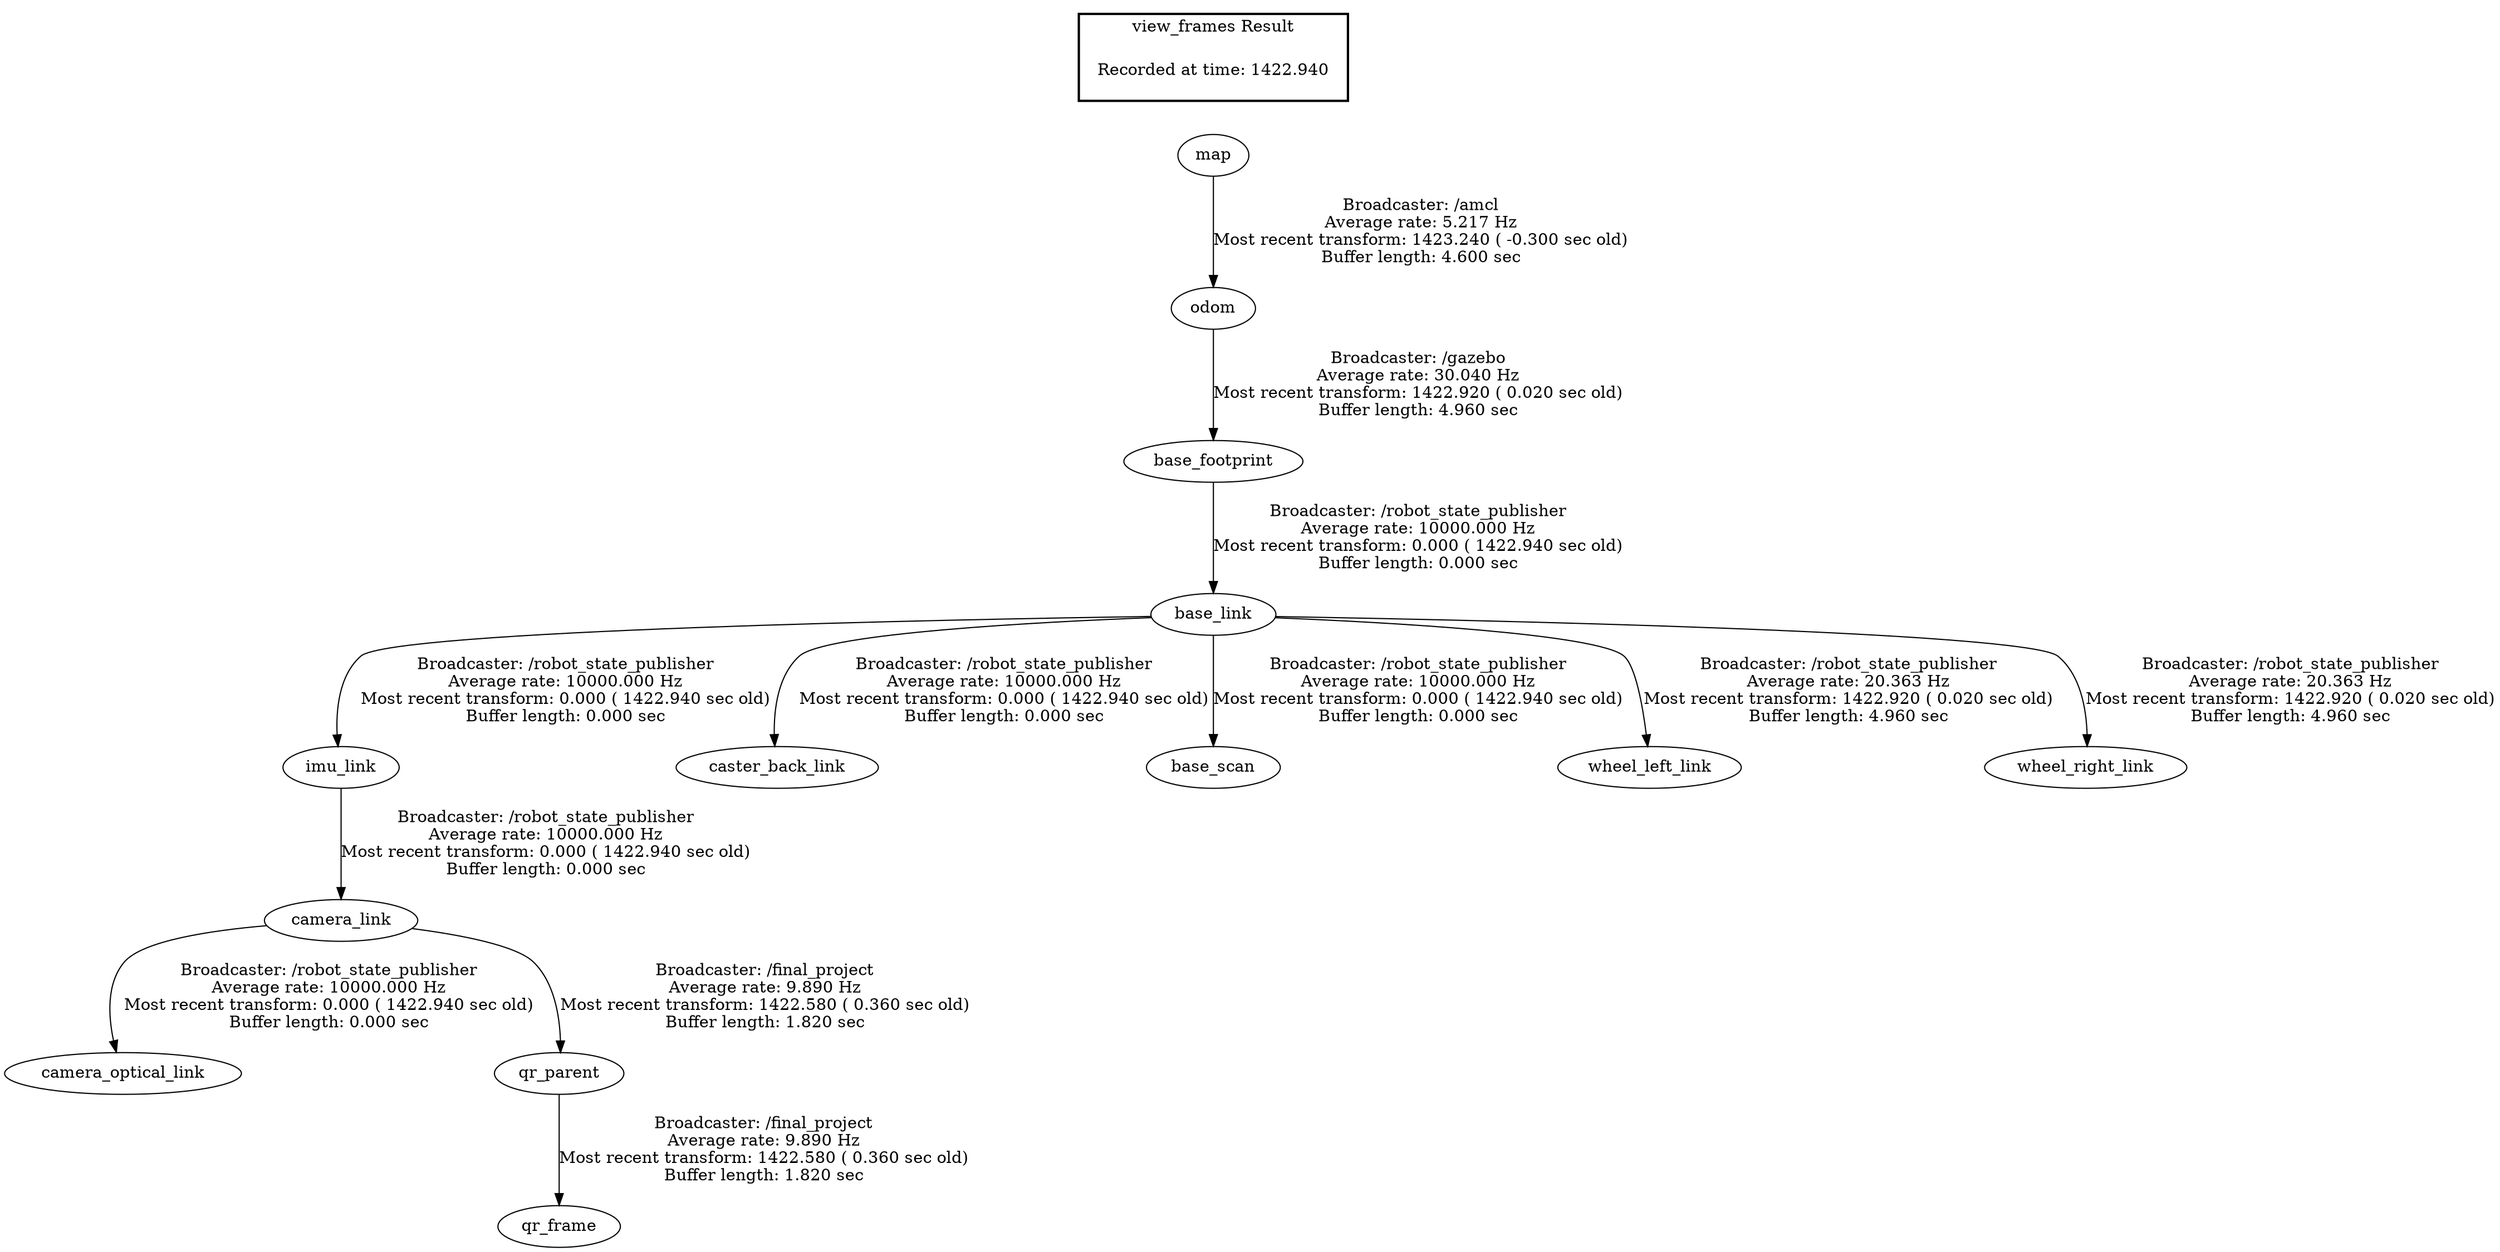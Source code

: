 digraph G {
"base_footprint" -> "base_link"[label="Broadcaster: /robot_state_publisher\nAverage rate: 10000.000 Hz\nMost recent transform: 0.000 ( 1422.940 sec old)\nBuffer length: 0.000 sec\n"];
"odom" -> "base_footprint"[label="Broadcaster: /gazebo\nAverage rate: 30.040 Hz\nMost recent transform: 1422.920 ( 0.020 sec old)\nBuffer length: 4.960 sec\n"];
"imu_link" -> "camera_link"[label="Broadcaster: /robot_state_publisher\nAverage rate: 10000.000 Hz\nMost recent transform: 0.000 ( 1422.940 sec old)\nBuffer length: 0.000 sec\n"];
"base_link" -> "imu_link"[label="Broadcaster: /robot_state_publisher\nAverage rate: 10000.000 Hz\nMost recent transform: 0.000 ( 1422.940 sec old)\nBuffer length: 0.000 sec\n"];
"camera_link" -> "camera_optical_link"[label="Broadcaster: /robot_state_publisher\nAverage rate: 10000.000 Hz\nMost recent transform: 0.000 ( 1422.940 sec old)\nBuffer length: 0.000 sec\n"];
"base_link" -> "caster_back_link"[label="Broadcaster: /robot_state_publisher\nAverage rate: 10000.000 Hz\nMost recent transform: 0.000 ( 1422.940 sec old)\nBuffer length: 0.000 sec\n"];
"base_link" -> "base_scan"[label="Broadcaster: /robot_state_publisher\nAverage rate: 10000.000 Hz\nMost recent transform: 0.000 ( 1422.940 sec old)\nBuffer length: 0.000 sec\n"];
"base_link" -> "wheel_left_link"[label="Broadcaster: /robot_state_publisher\nAverage rate: 20.363 Hz\nMost recent transform: 1422.920 ( 0.020 sec old)\nBuffer length: 4.960 sec\n"];
"base_link" -> "wheel_right_link"[label="Broadcaster: /robot_state_publisher\nAverage rate: 20.363 Hz\nMost recent transform: 1422.920 ( 0.020 sec old)\nBuffer length: 4.960 sec\n"];
"map" -> "odom"[label="Broadcaster: /amcl\nAverage rate: 5.217 Hz\nMost recent transform: 1423.240 ( -0.300 sec old)\nBuffer length: 4.600 sec\n"];
"camera_link" -> "qr_parent"[label="Broadcaster: /final_project\nAverage rate: 9.890 Hz\nMost recent transform: 1422.580 ( 0.360 sec old)\nBuffer length: 1.820 sec\n"];
"qr_parent" -> "qr_frame"[label="Broadcaster: /final_project\nAverage rate: 9.890 Hz\nMost recent transform: 1422.580 ( 0.360 sec old)\nBuffer length: 1.820 sec\n"];
edge [style=invis];
 subgraph cluster_legend { style=bold; color=black; label ="view_frames Result";
"Recorded at time: 1422.940"[ shape=plaintext ] ;
 }->"map";
}